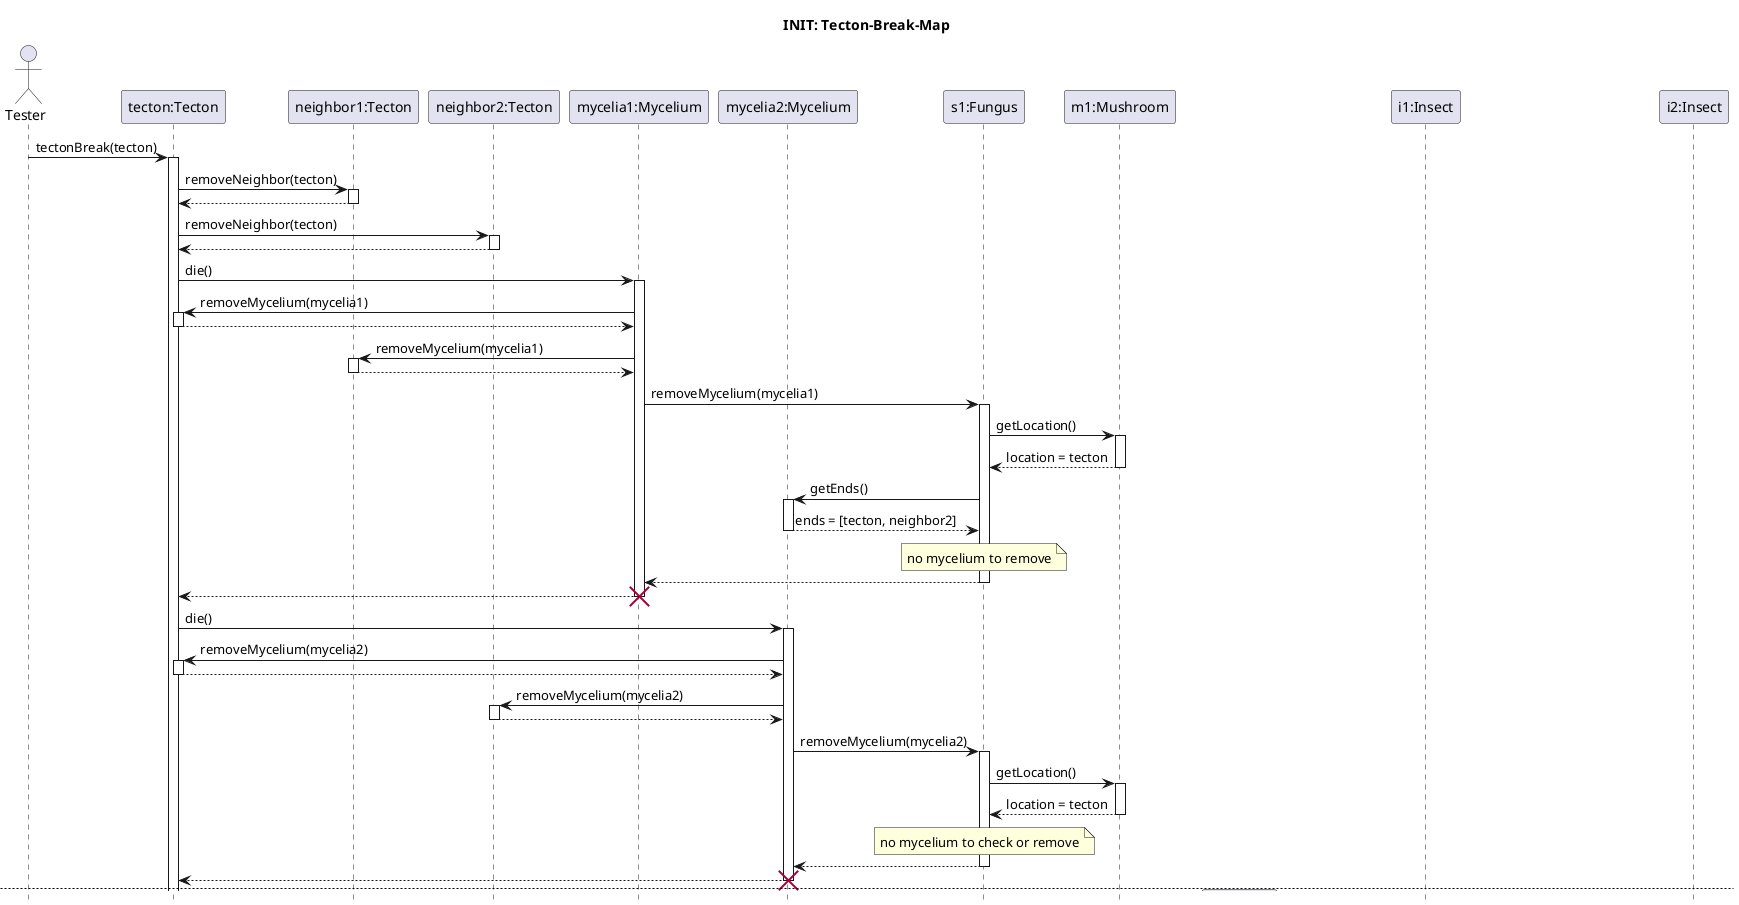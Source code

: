 @startuml Tecton/tecton-break-seq
hide footbox

title INIT: Tecton-Break-Map

actor Tester
participant "tecton:Tecton" as Dying
participant "neighbor1:Tecton" as neighbor1
participant "neighbor2:Tecton" as neighbor2
participant "mycelia1:Mycelium" as mycelia1
participant "mycelia2:Mycelium" as mycelia2

participant "s1:Fungus" as s1

Tester -> Dying : tectonBreak(tecton)
activate Dying

    participant "m1:Mushroom" as mushroom
    Dying -> neighbor1 : removeNeighbor(tecton)
    activate neighbor1
    return

    Dying -> neighbor2 : removeNeighbor(tecton)
    activate neighbor2
    return

            Dying -> mycelia1 : die()

                activate mycelia1
                mycelia1 -> Dying : removeMycelium(mycelia1)
                activate Dying
                return
                mycelia1 -> neighbor1 : removeMycelium(mycelia1)
                activate neighbor1
                return
                mycelia1 -> s1 : removeMycelium(mycelia1)
                activate s1
                s1 -> mushroom : getLocation()
                activate mushroom
                return location = tecton
                s1 -> mycelia2 : getEnds()
                activate mycelia2
                return ends = [tecton, neighbor2]

                note over s1 : no mycelium to remove
                return

            return
            destroy mycelia1

            Dying -> mycelia2 : die()
            activate mycelia2
                mycelia2 -> Dying : removeMycelium(mycelia2)
                activate Dying
                return
                mycelia2 -> neighbor2 : removeMycelium(mycelia2)
                activate neighbor2
                return
                mycelia2 -> s1 : removeMycelium(mycelia2)
                activate s1
                s1 -> mushroom : getLocation()
                activate mushroom
                return location = tecton

                note over s1 : no mycelium to check or remove
                return
            return
            destroy mycelia2


newpage
    create "t1:Tecton" as New1
    Dying -> New1 : newMe()
    activate New1
    return
    Dying -> New1 : fillWithStuff([s1], m1, [i1], [neighbor1])
    activate New1

            participant "i1:Insect" as insect1

            New1 -> insect1 : setLocation(t1)
            activate insect1
            return

            New1 -> mushroom : setLocation(t1)
            activate mushroom
            return

            New1 -> neighbor1 : addNeighbor(t1)
            activate neighbor1
            return

            New1 -> New1 : addNeighbor(neighbor1)
            activate New1
            return

    return

    create "t2:Tecton" as New2
    Dying -> New2 : newMe()
    activate New2
    return

    Dying -> New2 : fillWithStuff([s2], null, [i2], [neighbor2])
    activate New2

            participant "i2:Insect" as insect2

            New2 -> insect2 : setLocation(t2)
            activate insect2
            return

            New2 -> neighbor2 : addNeighbor(t2)
            activate neighbor2
            return

            New2 -> New2 : addNeighbor(neighbor2)
            activate New2
            return

    return

return
destroy Dying

@enduml